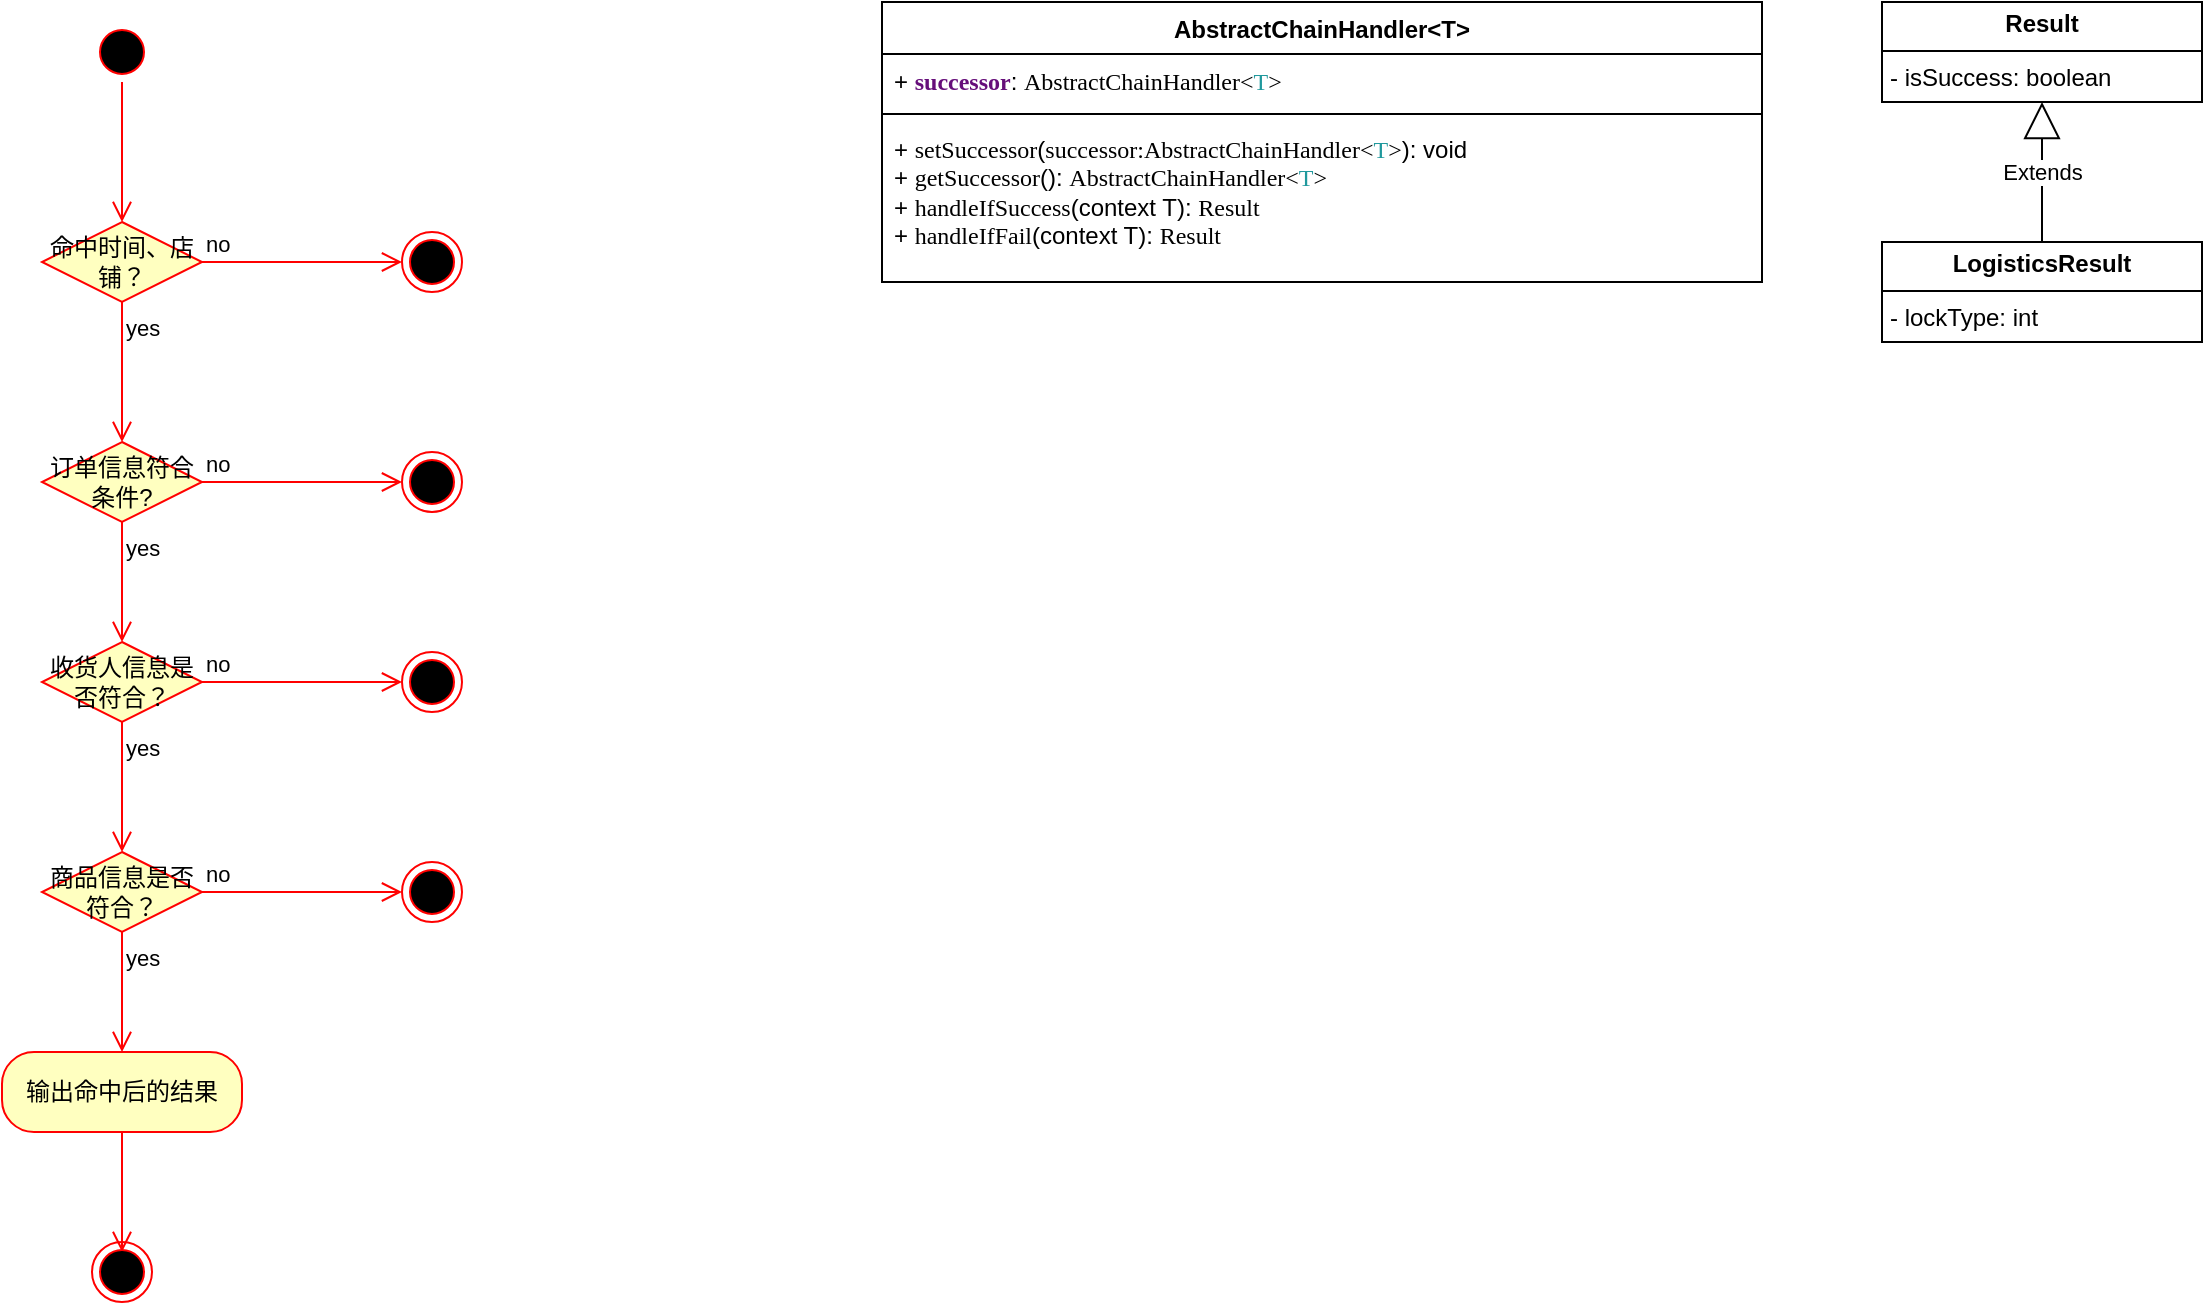 <mxfile version="24.4.13" type="github">
  <diagram name="第 1 页" id="Sc-aIbsoR985SgzVdLsM">
    <mxGraphModel dx="954" dy="579" grid="1" gridSize="10" guides="1" tooltips="1" connect="1" arrows="1" fold="1" page="1" pageScale="1" pageWidth="827" pageHeight="1169" math="0" shadow="0">
      <root>
        <mxCell id="0" />
        <mxCell id="1" parent="0" />
        <mxCell id="xKwDkKaY8YSx_MqXHMU7-4" value="" style="ellipse;html=1;shape=startState;fillColor=#000000;strokeColor=#ff0000;" vertex="1" parent="1">
          <mxGeometry x="105" y="70" width="30" height="30" as="geometry" />
        </mxCell>
        <mxCell id="xKwDkKaY8YSx_MqXHMU7-5" value="" style="edgeStyle=orthogonalEdgeStyle;html=1;verticalAlign=bottom;endArrow=open;endSize=8;strokeColor=#ff0000;rounded=0;entryX=0.5;entryY=0;entryDx=0;entryDy=0;" edge="1" source="xKwDkKaY8YSx_MqXHMU7-4" parent="1" target="xKwDkKaY8YSx_MqXHMU7-8">
          <mxGeometry relative="1" as="geometry">
            <mxPoint x="125" y="160" as="targetPoint" />
          </mxGeometry>
        </mxCell>
        <mxCell id="xKwDkKaY8YSx_MqXHMU7-8" value="命中时间、店铺？" style="rhombus;whiteSpace=wrap;html=1;fontColor=#000000;fillColor=#ffffc0;strokeColor=#ff0000;" vertex="1" parent="1">
          <mxGeometry x="80" y="170" width="80" height="40" as="geometry" />
        </mxCell>
        <mxCell id="xKwDkKaY8YSx_MqXHMU7-9" value="no" style="edgeStyle=orthogonalEdgeStyle;html=1;align=left;verticalAlign=bottom;endArrow=open;endSize=8;strokeColor=#ff0000;rounded=0;entryX=0;entryY=0.5;entryDx=0;entryDy=0;" edge="1" source="xKwDkKaY8YSx_MqXHMU7-8" parent="1" target="xKwDkKaY8YSx_MqXHMU7-25">
          <mxGeometry x="-1" relative="1" as="geometry">
            <mxPoint x="260" y="190" as="targetPoint" />
          </mxGeometry>
        </mxCell>
        <mxCell id="xKwDkKaY8YSx_MqXHMU7-10" value="yes" style="edgeStyle=orthogonalEdgeStyle;html=1;align=left;verticalAlign=top;endArrow=open;endSize=8;strokeColor=#ff0000;rounded=0;entryX=0.5;entryY=0;entryDx=0;entryDy=0;" edge="1" source="xKwDkKaY8YSx_MqXHMU7-8" parent="1" target="xKwDkKaY8YSx_MqXHMU7-11">
          <mxGeometry x="-1" relative="1" as="geometry">
            <mxPoint x="120" y="270" as="targetPoint" />
          </mxGeometry>
        </mxCell>
        <mxCell id="xKwDkKaY8YSx_MqXHMU7-11" value="订单信息符合条件?" style="rhombus;whiteSpace=wrap;html=1;fontColor=#000000;fillColor=#ffffc0;strokeColor=#ff0000;" vertex="1" parent="1">
          <mxGeometry x="80" y="280" width="80" height="40" as="geometry" />
        </mxCell>
        <mxCell id="xKwDkKaY8YSx_MqXHMU7-12" value="no" style="edgeStyle=orthogonalEdgeStyle;html=1;align=left;verticalAlign=bottom;endArrow=open;endSize=8;strokeColor=#ff0000;rounded=0;" edge="1" source="xKwDkKaY8YSx_MqXHMU7-11" parent="1">
          <mxGeometry x="-1" relative="1" as="geometry">
            <mxPoint x="260" y="300" as="targetPoint" />
          </mxGeometry>
        </mxCell>
        <mxCell id="xKwDkKaY8YSx_MqXHMU7-13" value="yes" style="edgeStyle=orthogonalEdgeStyle;html=1;align=left;verticalAlign=top;endArrow=open;endSize=8;strokeColor=#ff0000;rounded=0;" edge="1" source="xKwDkKaY8YSx_MqXHMU7-11" parent="1">
          <mxGeometry x="-1" relative="1" as="geometry">
            <mxPoint x="120" y="380" as="targetPoint" />
          </mxGeometry>
        </mxCell>
        <mxCell id="xKwDkKaY8YSx_MqXHMU7-16" value="收货人信息是否符合？" style="rhombus;whiteSpace=wrap;html=1;fontColor=#000000;fillColor=#ffffc0;strokeColor=#ff0000;" vertex="1" parent="1">
          <mxGeometry x="80" y="380" width="80" height="40" as="geometry" />
        </mxCell>
        <mxCell id="xKwDkKaY8YSx_MqXHMU7-17" value="no" style="edgeStyle=orthogonalEdgeStyle;html=1;align=left;verticalAlign=bottom;endArrow=open;endSize=8;strokeColor=#ff0000;rounded=0;" edge="1" source="xKwDkKaY8YSx_MqXHMU7-16" parent="1">
          <mxGeometry x="-1" relative="1" as="geometry">
            <mxPoint x="260" y="400" as="targetPoint" />
          </mxGeometry>
        </mxCell>
        <mxCell id="xKwDkKaY8YSx_MqXHMU7-18" value="yes" style="edgeStyle=orthogonalEdgeStyle;html=1;align=left;verticalAlign=top;endArrow=open;endSize=8;strokeColor=#ff0000;rounded=0;entryX=0.5;entryY=0;entryDx=0;entryDy=0;" edge="1" source="xKwDkKaY8YSx_MqXHMU7-16" parent="1" target="xKwDkKaY8YSx_MqXHMU7-19">
          <mxGeometry x="-1" relative="1" as="geometry">
            <mxPoint x="120" y="480" as="targetPoint" />
          </mxGeometry>
        </mxCell>
        <mxCell id="xKwDkKaY8YSx_MqXHMU7-19" value="商品信息是否符合？" style="rhombus;whiteSpace=wrap;html=1;fontColor=#000000;fillColor=#ffffc0;strokeColor=#ff0000;" vertex="1" parent="1">
          <mxGeometry x="80" y="485" width="80" height="40" as="geometry" />
        </mxCell>
        <mxCell id="xKwDkKaY8YSx_MqXHMU7-20" value="no" style="edgeStyle=orthogonalEdgeStyle;html=1;align=left;verticalAlign=bottom;endArrow=open;endSize=8;strokeColor=#ff0000;rounded=0;" edge="1" source="xKwDkKaY8YSx_MqXHMU7-19" parent="1">
          <mxGeometry x="-1" relative="1" as="geometry">
            <mxPoint x="260" y="505" as="targetPoint" />
          </mxGeometry>
        </mxCell>
        <mxCell id="xKwDkKaY8YSx_MqXHMU7-21" value="yes" style="edgeStyle=orthogonalEdgeStyle;html=1;align=left;verticalAlign=top;endArrow=open;endSize=8;strokeColor=#ff0000;rounded=0;" edge="1" source="xKwDkKaY8YSx_MqXHMU7-19" parent="1">
          <mxGeometry x="-1" relative="1" as="geometry">
            <mxPoint x="120" y="585" as="targetPoint" />
          </mxGeometry>
        </mxCell>
        <mxCell id="xKwDkKaY8YSx_MqXHMU7-22" value="输出命中后的结果" style="rounded=1;whiteSpace=wrap;html=1;arcSize=40;fontColor=#000000;fillColor=#ffffc0;strokeColor=#ff0000;" vertex="1" parent="1">
          <mxGeometry x="60" y="585" width="120" height="40" as="geometry" />
        </mxCell>
        <mxCell id="xKwDkKaY8YSx_MqXHMU7-23" value="" style="edgeStyle=orthogonalEdgeStyle;html=1;verticalAlign=bottom;endArrow=open;endSize=8;strokeColor=#ff0000;rounded=0;" edge="1" source="xKwDkKaY8YSx_MqXHMU7-22" parent="1">
          <mxGeometry relative="1" as="geometry">
            <mxPoint x="120" y="685" as="targetPoint" />
          </mxGeometry>
        </mxCell>
        <mxCell id="xKwDkKaY8YSx_MqXHMU7-24" value="" style="ellipse;html=1;shape=endState;fillColor=#000000;strokeColor=#ff0000;" vertex="1" parent="1">
          <mxGeometry x="105" y="680" width="30" height="30" as="geometry" />
        </mxCell>
        <mxCell id="xKwDkKaY8YSx_MqXHMU7-25" value="" style="ellipse;html=1;shape=endState;fillColor=#000000;strokeColor=#ff0000;" vertex="1" parent="1">
          <mxGeometry x="260" y="175" width="30" height="30" as="geometry" />
        </mxCell>
        <mxCell id="xKwDkKaY8YSx_MqXHMU7-26" value="" style="ellipse;html=1;shape=endState;fillColor=#000000;strokeColor=#ff0000;" vertex="1" parent="1">
          <mxGeometry x="260" y="285" width="30" height="30" as="geometry" />
        </mxCell>
        <mxCell id="xKwDkKaY8YSx_MqXHMU7-27" value="" style="ellipse;html=1;shape=endState;fillColor=#000000;strokeColor=#ff0000;" vertex="1" parent="1">
          <mxGeometry x="260" y="385" width="30" height="30" as="geometry" />
        </mxCell>
        <mxCell id="xKwDkKaY8YSx_MqXHMU7-28" value="" style="ellipse;html=1;shape=endState;fillColor=#000000;strokeColor=#ff0000;" vertex="1" parent="1">
          <mxGeometry x="260" y="490" width="30" height="30" as="geometry" />
        </mxCell>
        <mxCell id="xKwDkKaY8YSx_MqXHMU7-29" value="AbstractChainHandler&amp;lt;T&amp;gt;" style="swimlane;fontStyle=1;align=center;verticalAlign=top;childLayout=stackLayout;horizontal=1;startSize=26;horizontalStack=0;resizeParent=1;resizeParentMax=0;resizeLast=0;collapsible=1;marginBottom=0;whiteSpace=wrap;html=1;" vertex="1" parent="1">
          <mxGeometry x="500" y="60" width="440" height="140" as="geometry" />
        </mxCell>
        <mxCell id="xKwDkKaY8YSx_MqXHMU7-30" value="+&amp;nbsp;&lt;span style=&quot;color: rgb(102, 14, 122); font-weight: bold; background-color: rgb(255, 255, 255); font-family: Menlo; font-size: 9pt;&quot;&gt;successor&lt;/span&gt;&lt;span style=&quot;background-color: initial;&quot;&gt;:&amp;nbsp;&lt;/span&gt;&lt;span style=&quot;background-color: rgb(255, 255, 255); font-family: Menlo; font-size: 9pt;&quot;&gt;AbstractChainHandler&amp;lt;&lt;/span&gt;&lt;span style=&quot;font-family: Menlo; font-size: 9pt; color: rgb(32, 153, 157);&quot;&gt;T&lt;/span&gt;&lt;span style=&quot;background-color: rgb(255, 255, 255); font-family: Menlo; font-size: 9pt;&quot;&gt;&amp;gt;&lt;/span&gt;" style="text;strokeColor=none;fillColor=none;align=left;verticalAlign=top;spacingLeft=4;spacingRight=4;overflow=hidden;rotatable=0;points=[[0,0.5],[1,0.5]];portConstraint=eastwest;whiteSpace=wrap;html=1;" vertex="1" parent="xKwDkKaY8YSx_MqXHMU7-29">
          <mxGeometry y="26" width="440" height="26" as="geometry" />
        </mxCell>
        <mxCell id="xKwDkKaY8YSx_MqXHMU7-31" value="" style="line;strokeWidth=1;fillColor=none;align=left;verticalAlign=middle;spacingTop=-1;spacingLeft=3;spacingRight=3;rotatable=0;labelPosition=right;points=[];portConstraint=eastwest;strokeColor=inherit;" vertex="1" parent="xKwDkKaY8YSx_MqXHMU7-29">
          <mxGeometry y="52" width="440" height="8" as="geometry" />
        </mxCell>
        <mxCell id="xKwDkKaY8YSx_MqXHMU7-32" value="+&amp;nbsp;&lt;span style=&quot;background-color: rgb(255, 255, 255); font-family: Menlo; font-size: 9pt;&quot;&gt;setSuccessor&lt;/span&gt;&lt;span style=&quot;background-color: initial;&quot;&gt;(&lt;/span&gt;&lt;span style=&quot;background-color: rgb(255, 255, 255); font-family: Menlo; font-size: 9pt;&quot;&gt;successor:&lt;/span&gt;&lt;span style=&quot;font-size: 9pt; background-color: rgb(255, 255, 255); font-family: Menlo;&quot;&gt;AbstractChainHandler&amp;lt;&lt;/span&gt;&lt;span style=&quot;background-color: initial; font-size: 9pt; font-family: Menlo; color: rgb(32, 153, 157);&quot;&gt;T&lt;/span&gt;&lt;span style=&quot;font-size: 9pt; background-color: rgb(255, 255, 255); font-family: Menlo;&quot;&gt;&amp;gt;&lt;/span&gt;&lt;span style=&quot;background-color: initial;&quot;&gt;): void&lt;/span&gt;&lt;div&gt;+&amp;nbsp;&lt;span style=&quot;background-color: rgb(255, 255, 255); font-family: Menlo; font-size: 9pt;&quot;&gt;getSuccessor&lt;/span&gt;&lt;span style=&quot;background-color: initial;&quot;&gt;(&lt;/span&gt;&lt;span style=&quot;background-color: initial;&quot;&gt;):&amp;nbsp;&lt;/span&gt;&lt;span style=&quot;background-color: rgb(255, 255, 255); font-family: Menlo; font-size: 9pt;&quot;&gt;AbstractChainHandler&amp;lt;&lt;/span&gt;&lt;span style=&quot;font-family: Menlo; font-size: 9pt; color: rgb(32, 153, 157);&quot;&gt;T&lt;/span&gt;&lt;span style=&quot;background-color: rgb(255, 255, 255); font-family: Menlo; font-size: 9pt;&quot;&gt;&amp;gt;&lt;/span&gt;&lt;br&gt;&lt;/div&gt;&lt;div&gt;+&amp;nbsp;&lt;span style=&quot;background-color: rgb(255, 255, 255); font-family: Menlo; font-size: 9pt;&quot;&gt;handleIfSuccess&lt;/span&gt;&lt;span style=&quot;background-color: initial;&quot;&gt;(context T&lt;/span&gt;&lt;span style=&quot;background-color: initial;&quot;&gt;): &lt;/span&gt;&lt;font face=&quot;Menlo&quot;&gt;&lt;span style=&quot;background-color: rgb(255, 255, 255);&quot;&gt;Result&lt;/span&gt;&lt;/font&gt;&lt;br&gt;&lt;/div&gt;&lt;div&gt;+&amp;nbsp;&lt;span style=&quot;font-size: 9pt; background-color: rgb(255, 255, 255); font-family: Menlo;&quot;&gt;handleIfFail&lt;/span&gt;&lt;span style=&quot;background-color: initial;&quot;&gt;(context T&lt;/span&gt;&lt;span style=&quot;background-color: initial;&quot;&gt;):&amp;nbsp;&lt;/span&gt;&lt;font face=&quot;Menlo&quot;&gt;&lt;span style=&quot;background-color: rgb(255, 255, 255);&quot;&gt;Result&lt;/span&gt;&lt;/font&gt;&lt;font face=&quot;Menlo&quot;&gt;&lt;span style=&quot;background-color: rgb(255, 255, 255);&quot;&gt;&lt;br&gt;&lt;/span&gt;&lt;/font&gt;&lt;/div&gt;" style="text;strokeColor=none;fillColor=none;align=left;verticalAlign=top;spacingLeft=4;spacingRight=4;overflow=hidden;rotatable=0;points=[[0,0.5],[1,0.5]];portConstraint=eastwest;whiteSpace=wrap;html=1;" vertex="1" parent="xKwDkKaY8YSx_MqXHMU7-29">
          <mxGeometry y="60" width="440" height="80" as="geometry" />
        </mxCell>
        <mxCell id="xKwDkKaY8YSx_MqXHMU7-37" value="&lt;p style=&quot;margin:0px;margin-top:4px;text-align:center;&quot;&gt;&lt;b&gt;Result&lt;/b&gt;&lt;/p&gt;&lt;hr size=&quot;1&quot; style=&quot;border-style:solid;&quot;&gt;&lt;p style=&quot;margin:0px;margin-left:4px;&quot;&gt;- isSuccess: boolean&lt;/p&gt;" style="verticalAlign=top;align=left;overflow=fill;html=1;whiteSpace=wrap;" vertex="1" parent="1">
          <mxGeometry x="1000" y="60" width="160" height="50" as="geometry" />
        </mxCell>
        <mxCell id="xKwDkKaY8YSx_MqXHMU7-38" value="&lt;p style=&quot;margin:0px;margin-top:4px;text-align:center;&quot;&gt;&lt;b&gt;LogisticsResult&lt;/b&gt;&lt;/p&gt;&lt;hr size=&quot;1&quot; style=&quot;border-style:solid;&quot;&gt;&lt;p style=&quot;margin:0px;margin-left:4px;&quot;&gt;- lockType: int&lt;/p&gt;" style="verticalAlign=top;align=left;overflow=fill;html=1;whiteSpace=wrap;" vertex="1" parent="1">
          <mxGeometry x="1000" y="180" width="160" height="50" as="geometry" />
        </mxCell>
        <mxCell id="xKwDkKaY8YSx_MqXHMU7-39" value="Extends" style="endArrow=block;endSize=16;endFill=0;html=1;rounded=0;" edge="1" parent="1" source="xKwDkKaY8YSx_MqXHMU7-38" target="xKwDkKaY8YSx_MqXHMU7-37">
          <mxGeometry width="160" relative="1" as="geometry">
            <mxPoint x="810" y="320" as="sourcePoint" />
            <mxPoint x="970" y="320" as="targetPoint" />
          </mxGeometry>
        </mxCell>
      </root>
    </mxGraphModel>
  </diagram>
</mxfile>
